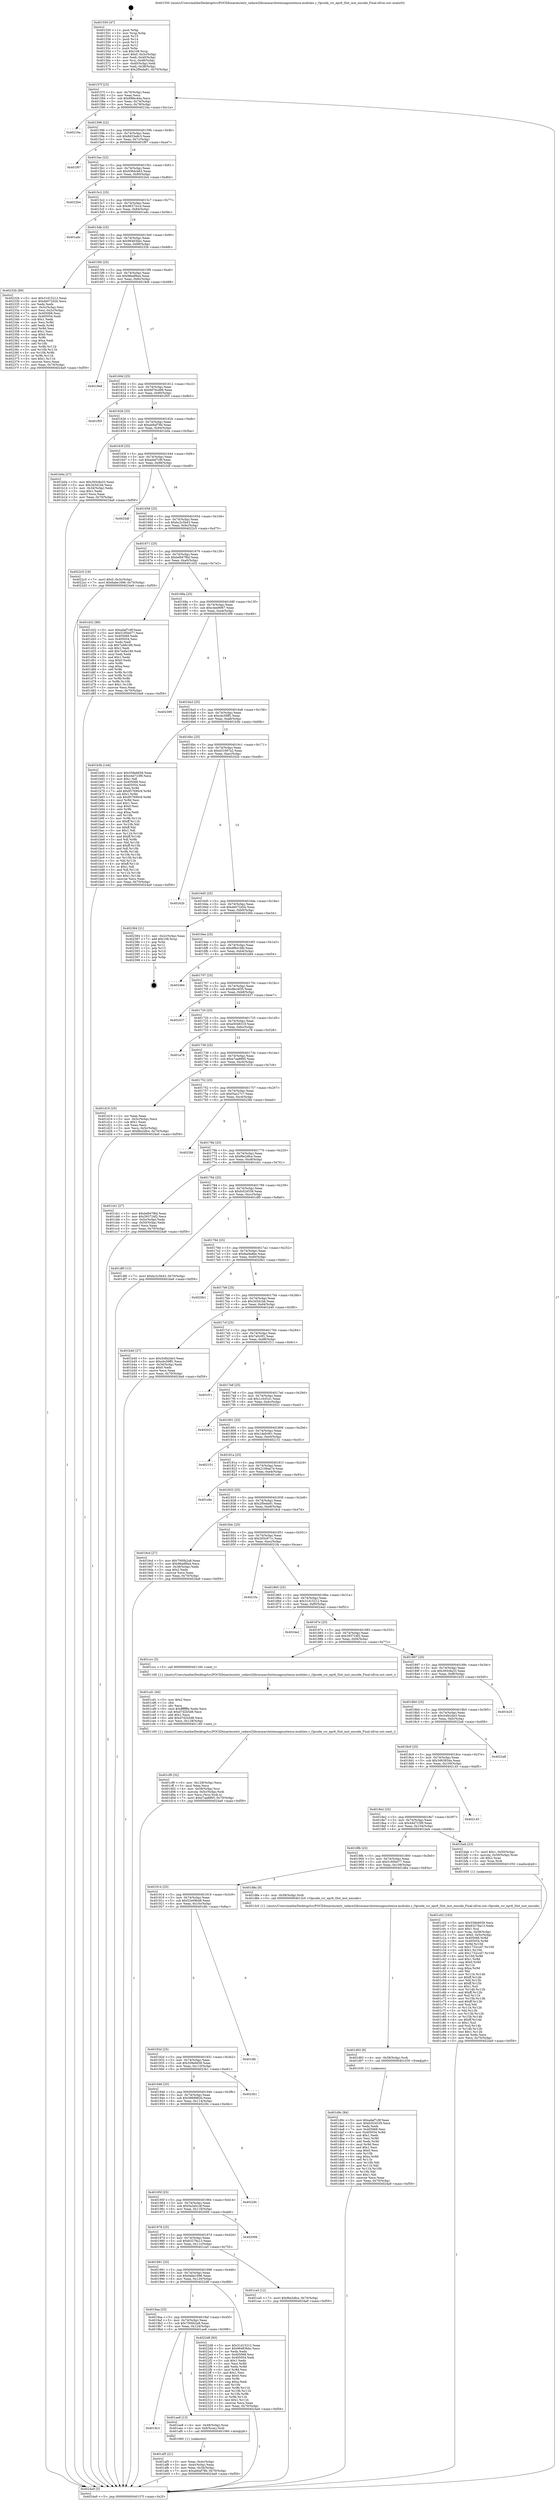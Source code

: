 digraph "0x401550" {
  label = "0x401550 (/mnt/c/Users/mathe/Desktop/tcc/POCII/binaries/extr_radare2librasmarchxtensagnuxtensa-modules.c_Opcode_rsr_epc6_Slot_inst_encode_Final-ollvm.out::main(0))"
  labelloc = "t"
  node[shape=record]

  Entry [label="",width=0.3,height=0.3,shape=circle,fillcolor=black,style=filled]
  "0x40157f" [label="{
     0x40157f [23]\l
     | [instrs]\l
     &nbsp;&nbsp;0x40157f \<+3\>: mov -0x70(%rbp),%eax\l
     &nbsp;&nbsp;0x401582 \<+2\>: mov %eax,%ecx\l
     &nbsp;&nbsp;0x401584 \<+6\>: sub $0x89fecd4a,%ecx\l
     &nbsp;&nbsp;0x40158a \<+3\>: mov %eax,-0x74(%rbp)\l
     &nbsp;&nbsp;0x40158d \<+3\>: mov %ecx,-0x78(%rbp)\l
     &nbsp;&nbsp;0x401590 \<+6\>: je 000000000040216a \<main+0xc1a\>\l
  }"]
  "0x40216a" [label="{
     0x40216a\l
  }", style=dashed]
  "0x401596" [label="{
     0x401596 [22]\l
     | [instrs]\l
     &nbsp;&nbsp;0x401596 \<+5\>: jmp 000000000040159b \<main+0x4b\>\l
     &nbsp;&nbsp;0x40159b \<+3\>: mov -0x74(%rbp),%eax\l
     &nbsp;&nbsp;0x40159e \<+5\>: sub $0x8d33a8c3,%eax\l
     &nbsp;&nbsp;0x4015a3 \<+3\>: mov %eax,-0x7c(%rbp)\l
     &nbsp;&nbsp;0x4015a6 \<+6\>: je 0000000000401f97 \<main+0xa47\>\l
  }"]
  Exit [label="",width=0.3,height=0.3,shape=circle,fillcolor=black,style=filled,peripheries=2]
  "0x401f97" [label="{
     0x401f97\l
  }", style=dashed]
  "0x4015ac" [label="{
     0x4015ac [22]\l
     | [instrs]\l
     &nbsp;&nbsp;0x4015ac \<+5\>: jmp 00000000004015b1 \<main+0x61\>\l
     &nbsp;&nbsp;0x4015b1 \<+3\>: mov -0x74(%rbp),%eax\l
     &nbsp;&nbsp;0x4015b4 \<+5\>: sub $0x936dcb63,%eax\l
     &nbsp;&nbsp;0x4015b9 \<+3\>: mov %eax,-0x80(%rbp)\l
     &nbsp;&nbsp;0x4015bc \<+6\>: je 00000000004022b4 \<main+0xd64\>\l
  }"]
  "0x401d9c" [label="{
     0x401d9c [84]\l
     | [instrs]\l
     &nbsp;&nbsp;0x401d9c \<+5\>: mov $0xadaf7c9f,%eax\l
     &nbsp;&nbsp;0x401da1 \<+5\>: mov $0xfc024539,%ecx\l
     &nbsp;&nbsp;0x401da6 \<+2\>: xor %edx,%edx\l
     &nbsp;&nbsp;0x401da8 \<+7\>: mov 0x405068,%esi\l
     &nbsp;&nbsp;0x401daf \<+8\>: mov 0x405054,%r8d\l
     &nbsp;&nbsp;0x401db7 \<+3\>: sub $0x1,%edx\l
     &nbsp;&nbsp;0x401dba \<+3\>: mov %esi,%r9d\l
     &nbsp;&nbsp;0x401dbd \<+3\>: add %edx,%r9d\l
     &nbsp;&nbsp;0x401dc0 \<+4\>: imul %r9d,%esi\l
     &nbsp;&nbsp;0x401dc4 \<+3\>: and $0x1,%esi\l
     &nbsp;&nbsp;0x401dc7 \<+3\>: cmp $0x0,%esi\l
     &nbsp;&nbsp;0x401dca \<+4\>: sete %r10b\l
     &nbsp;&nbsp;0x401dce \<+4\>: cmp $0xa,%r8d\l
     &nbsp;&nbsp;0x401dd2 \<+4\>: setl %r11b\l
     &nbsp;&nbsp;0x401dd6 \<+3\>: mov %r10b,%bl\l
     &nbsp;&nbsp;0x401dd9 \<+3\>: and %r11b,%bl\l
     &nbsp;&nbsp;0x401ddc \<+3\>: xor %r11b,%r10b\l
     &nbsp;&nbsp;0x401ddf \<+3\>: or %r10b,%bl\l
     &nbsp;&nbsp;0x401de2 \<+3\>: test $0x1,%bl\l
     &nbsp;&nbsp;0x401de5 \<+3\>: cmovne %ecx,%eax\l
     &nbsp;&nbsp;0x401de8 \<+3\>: mov %eax,-0x70(%rbp)\l
     &nbsp;&nbsp;0x401deb \<+5\>: jmp 00000000004024a9 \<main+0xf59\>\l
  }"]
  "0x4022b4" [label="{
     0x4022b4\l
  }", style=dashed]
  "0x4015c2" [label="{
     0x4015c2 [25]\l
     | [instrs]\l
     &nbsp;&nbsp;0x4015c2 \<+5\>: jmp 00000000004015c7 \<main+0x77\>\l
     &nbsp;&nbsp;0x4015c7 \<+3\>: mov -0x74(%rbp),%eax\l
     &nbsp;&nbsp;0x4015ca \<+5\>: sub $0x96373cc4,%eax\l
     &nbsp;&nbsp;0x4015cf \<+6\>: mov %eax,-0x84(%rbp)\l
     &nbsp;&nbsp;0x4015d5 \<+6\>: je 0000000000401adc \<main+0x58c\>\l
  }"]
  "0x401d93" [label="{
     0x401d93 [9]\l
     | [instrs]\l
     &nbsp;&nbsp;0x401d93 \<+4\>: mov -0x58(%rbp),%rdi\l
     &nbsp;&nbsp;0x401d97 \<+5\>: call 0000000000401030 \<free@plt\>\l
     | [calls]\l
     &nbsp;&nbsp;0x401030 \{1\} (unknown)\l
  }"]
  "0x401adc" [label="{
     0x401adc\l
  }", style=dashed]
  "0x4015db" [label="{
     0x4015db [25]\l
     | [instrs]\l
     &nbsp;&nbsp;0x4015db \<+5\>: jmp 00000000004015e0 \<main+0x90\>\l
     &nbsp;&nbsp;0x4015e0 \<+3\>: mov -0x74(%rbp),%eax\l
     &nbsp;&nbsp;0x4015e3 \<+5\>: sub $0x96483bbc,%eax\l
     &nbsp;&nbsp;0x4015e8 \<+6\>: mov %eax,-0x88(%rbp)\l
     &nbsp;&nbsp;0x4015ee \<+6\>: je 000000000040232b \<main+0xddb\>\l
  }"]
  "0x401cf9" [label="{
     0x401cf9 [32]\l
     | [instrs]\l
     &nbsp;&nbsp;0x401cf9 \<+6\>: mov -0x128(%rbp),%ecx\l
     &nbsp;&nbsp;0x401cff \<+3\>: imul %eax,%ecx\l
     &nbsp;&nbsp;0x401d02 \<+4\>: mov -0x58(%rbp),%rsi\l
     &nbsp;&nbsp;0x401d06 \<+4\>: movslq -0x5c(%rbp),%rdi\l
     &nbsp;&nbsp;0x401d0a \<+3\>: mov %ecx,(%rsi,%rdi,4)\l
     &nbsp;&nbsp;0x401d0d \<+7\>: movl $0xe7aa8895,-0x70(%rbp)\l
     &nbsp;&nbsp;0x401d14 \<+5\>: jmp 00000000004024a9 \<main+0xf59\>\l
  }"]
  "0x40232b" [label="{
     0x40232b [89]\l
     | [instrs]\l
     &nbsp;&nbsp;0x40232b \<+5\>: mov $0x31d15212,%eax\l
     &nbsp;&nbsp;0x402330 \<+5\>: mov $0xde072d2b,%ecx\l
     &nbsp;&nbsp;0x402335 \<+2\>: xor %edx,%edx\l
     &nbsp;&nbsp;0x402337 \<+3\>: mov -0x3c(%rbp),%esi\l
     &nbsp;&nbsp;0x40233a \<+3\>: mov %esi,-0x2c(%rbp)\l
     &nbsp;&nbsp;0x40233d \<+7\>: mov 0x405068,%esi\l
     &nbsp;&nbsp;0x402344 \<+7\>: mov 0x405054,%edi\l
     &nbsp;&nbsp;0x40234b \<+3\>: sub $0x1,%edx\l
     &nbsp;&nbsp;0x40234e \<+3\>: mov %esi,%r8d\l
     &nbsp;&nbsp;0x402351 \<+3\>: add %edx,%r8d\l
     &nbsp;&nbsp;0x402354 \<+4\>: imul %r8d,%esi\l
     &nbsp;&nbsp;0x402358 \<+3\>: and $0x1,%esi\l
     &nbsp;&nbsp;0x40235b \<+3\>: cmp $0x0,%esi\l
     &nbsp;&nbsp;0x40235e \<+4\>: sete %r9b\l
     &nbsp;&nbsp;0x402362 \<+3\>: cmp $0xa,%edi\l
     &nbsp;&nbsp;0x402365 \<+4\>: setl %r10b\l
     &nbsp;&nbsp;0x402369 \<+3\>: mov %r9b,%r11b\l
     &nbsp;&nbsp;0x40236c \<+3\>: and %r10b,%r11b\l
     &nbsp;&nbsp;0x40236f \<+3\>: xor %r10b,%r9b\l
     &nbsp;&nbsp;0x402372 \<+3\>: or %r9b,%r11b\l
     &nbsp;&nbsp;0x402375 \<+4\>: test $0x1,%r11b\l
     &nbsp;&nbsp;0x402379 \<+3\>: cmovne %ecx,%eax\l
     &nbsp;&nbsp;0x40237c \<+3\>: mov %eax,-0x70(%rbp)\l
     &nbsp;&nbsp;0x40237f \<+5\>: jmp 00000000004024a9 \<main+0xf59\>\l
  }"]
  "0x4015f4" [label="{
     0x4015f4 [25]\l
     | [instrs]\l
     &nbsp;&nbsp;0x4015f4 \<+5\>: jmp 00000000004015f9 \<main+0xa9\>\l
     &nbsp;&nbsp;0x4015f9 \<+3\>: mov -0x74(%rbp),%eax\l
     &nbsp;&nbsp;0x4015fc \<+5\>: sub $0x98adf9a4,%eax\l
     &nbsp;&nbsp;0x401601 \<+6\>: mov %eax,-0x8c(%rbp)\l
     &nbsp;&nbsp;0x401607 \<+6\>: je 00000000004019e8 \<main+0x498\>\l
  }"]
  "0x401cd1" [label="{
     0x401cd1 [40]\l
     | [instrs]\l
     &nbsp;&nbsp;0x401cd1 \<+5\>: mov $0x2,%ecx\l
     &nbsp;&nbsp;0x401cd6 \<+1\>: cltd\l
     &nbsp;&nbsp;0x401cd7 \<+2\>: idiv %ecx\l
     &nbsp;&nbsp;0x401cd9 \<+6\>: imul $0xfffffffe,%edx,%ecx\l
     &nbsp;&nbsp;0x401cdf \<+6\>: sub $0xd7d2b5d8,%ecx\l
     &nbsp;&nbsp;0x401ce5 \<+3\>: add $0x1,%ecx\l
     &nbsp;&nbsp;0x401ce8 \<+6\>: add $0xd7d2b5d8,%ecx\l
     &nbsp;&nbsp;0x401cee \<+6\>: mov %ecx,-0x128(%rbp)\l
     &nbsp;&nbsp;0x401cf4 \<+5\>: call 0000000000401160 \<next_i\>\l
     | [calls]\l
     &nbsp;&nbsp;0x401160 \{1\} (/mnt/c/Users/mathe/Desktop/tcc/POCII/binaries/extr_radare2librasmarchxtensagnuxtensa-modules.c_Opcode_rsr_epc6_Slot_inst_encode_Final-ollvm.out::next_i)\l
  }"]
  "0x4019e8" [label="{
     0x4019e8\l
  }", style=dashed]
  "0x40160d" [label="{
     0x40160d [25]\l
     | [instrs]\l
     &nbsp;&nbsp;0x40160d \<+5\>: jmp 0000000000401612 \<main+0xc2\>\l
     &nbsp;&nbsp;0x401612 \<+3\>: mov -0x74(%rbp),%eax\l
     &nbsp;&nbsp;0x401615 \<+5\>: sub $0x9d76cd98,%eax\l
     &nbsp;&nbsp;0x40161a \<+6\>: mov %eax,-0x90(%rbp)\l
     &nbsp;&nbsp;0x401620 \<+6\>: je 0000000000401f05 \<main+0x9b5\>\l
  }"]
  "0x401c02" [label="{
     0x401c02 [163]\l
     | [instrs]\l
     &nbsp;&nbsp;0x401c02 \<+5\>: mov $0x558e6658,%ecx\l
     &nbsp;&nbsp;0x401c07 \<+5\>: mov $0x63278a13,%edx\l
     &nbsp;&nbsp;0x401c0c \<+3\>: mov $0x1,%sil\l
     &nbsp;&nbsp;0x401c0f \<+4\>: mov %rax,-0x58(%rbp)\l
     &nbsp;&nbsp;0x401c13 \<+7\>: movl $0x0,-0x5c(%rbp)\l
     &nbsp;&nbsp;0x401c1a \<+8\>: mov 0x405068,%r8d\l
     &nbsp;&nbsp;0x401c22 \<+8\>: mov 0x405054,%r9d\l
     &nbsp;&nbsp;0x401c2a \<+3\>: mov %r8d,%r10d\l
     &nbsp;&nbsp;0x401c2d \<+7\>: sub $0x1732ccd7,%r10d\l
     &nbsp;&nbsp;0x401c34 \<+4\>: sub $0x1,%r10d\l
     &nbsp;&nbsp;0x401c38 \<+7\>: add $0x1732ccd7,%r10d\l
     &nbsp;&nbsp;0x401c3f \<+4\>: imul %r10d,%r8d\l
     &nbsp;&nbsp;0x401c43 \<+4\>: and $0x1,%r8d\l
     &nbsp;&nbsp;0x401c47 \<+4\>: cmp $0x0,%r8d\l
     &nbsp;&nbsp;0x401c4b \<+4\>: sete %r11b\l
     &nbsp;&nbsp;0x401c4f \<+4\>: cmp $0xa,%r9d\l
     &nbsp;&nbsp;0x401c53 \<+3\>: setl %bl\l
     &nbsp;&nbsp;0x401c56 \<+3\>: mov %r11b,%r14b\l
     &nbsp;&nbsp;0x401c59 \<+4\>: xor $0xff,%r14b\l
     &nbsp;&nbsp;0x401c5d \<+3\>: mov %bl,%r15b\l
     &nbsp;&nbsp;0x401c60 \<+4\>: xor $0xff,%r15b\l
     &nbsp;&nbsp;0x401c64 \<+4\>: xor $0x1,%sil\l
     &nbsp;&nbsp;0x401c68 \<+3\>: mov %r14b,%r12b\l
     &nbsp;&nbsp;0x401c6b \<+4\>: and $0xff,%r12b\l
     &nbsp;&nbsp;0x401c6f \<+3\>: and %sil,%r11b\l
     &nbsp;&nbsp;0x401c72 \<+3\>: mov %r15b,%r13b\l
     &nbsp;&nbsp;0x401c75 \<+4\>: and $0xff,%r13b\l
     &nbsp;&nbsp;0x401c79 \<+3\>: and %sil,%bl\l
     &nbsp;&nbsp;0x401c7c \<+3\>: or %r11b,%r12b\l
     &nbsp;&nbsp;0x401c7f \<+3\>: or %bl,%r13b\l
     &nbsp;&nbsp;0x401c82 \<+3\>: xor %r13b,%r12b\l
     &nbsp;&nbsp;0x401c85 \<+3\>: or %r15b,%r14b\l
     &nbsp;&nbsp;0x401c88 \<+4\>: xor $0xff,%r14b\l
     &nbsp;&nbsp;0x401c8c \<+4\>: or $0x1,%sil\l
     &nbsp;&nbsp;0x401c90 \<+3\>: and %sil,%r14b\l
     &nbsp;&nbsp;0x401c93 \<+3\>: or %r14b,%r12b\l
     &nbsp;&nbsp;0x401c96 \<+4\>: test $0x1,%r12b\l
     &nbsp;&nbsp;0x401c9a \<+3\>: cmovne %edx,%ecx\l
     &nbsp;&nbsp;0x401c9d \<+3\>: mov %ecx,-0x70(%rbp)\l
     &nbsp;&nbsp;0x401ca0 \<+5\>: jmp 00000000004024a9 \<main+0xf59\>\l
  }"]
  "0x401f05" [label="{
     0x401f05\l
  }", style=dashed]
  "0x401626" [label="{
     0x401626 [25]\l
     | [instrs]\l
     &nbsp;&nbsp;0x401626 \<+5\>: jmp 000000000040162b \<main+0xdb\>\l
     &nbsp;&nbsp;0x40162b \<+3\>: mov -0x74(%rbp),%eax\l
     &nbsp;&nbsp;0x40162e \<+5\>: sub $0xab6af78b,%eax\l
     &nbsp;&nbsp;0x401633 \<+6\>: mov %eax,-0x94(%rbp)\l
     &nbsp;&nbsp;0x401639 \<+6\>: je 0000000000401b0a \<main+0x5ba\>\l
  }"]
  "0x401af5" [label="{
     0x401af5 [21]\l
     | [instrs]\l
     &nbsp;&nbsp;0x401af5 \<+3\>: mov %eax,-0x4c(%rbp)\l
     &nbsp;&nbsp;0x401af8 \<+3\>: mov -0x4c(%rbp),%eax\l
     &nbsp;&nbsp;0x401afb \<+3\>: mov %eax,-0x34(%rbp)\l
     &nbsp;&nbsp;0x401afe \<+7\>: movl $0xab6af78b,-0x70(%rbp)\l
     &nbsp;&nbsp;0x401b05 \<+5\>: jmp 00000000004024a9 \<main+0xf59\>\l
  }"]
  "0x401b0a" [label="{
     0x401b0a [27]\l
     | [instrs]\l
     &nbsp;&nbsp;0x401b0a \<+5\>: mov $0x393c8a33,%eax\l
     &nbsp;&nbsp;0x401b0f \<+5\>: mov $0x3d3d1bb,%ecx\l
     &nbsp;&nbsp;0x401b14 \<+3\>: mov -0x34(%rbp),%edx\l
     &nbsp;&nbsp;0x401b17 \<+3\>: cmp $0x1,%edx\l
     &nbsp;&nbsp;0x401b1a \<+3\>: cmovl %ecx,%eax\l
     &nbsp;&nbsp;0x401b1d \<+3\>: mov %eax,-0x70(%rbp)\l
     &nbsp;&nbsp;0x401b20 \<+5\>: jmp 00000000004024a9 \<main+0xf59\>\l
  }"]
  "0x40163f" [label="{
     0x40163f [25]\l
     | [instrs]\l
     &nbsp;&nbsp;0x40163f \<+5\>: jmp 0000000000401644 \<main+0xf4\>\l
     &nbsp;&nbsp;0x401644 \<+3\>: mov -0x74(%rbp),%eax\l
     &nbsp;&nbsp;0x401647 \<+5\>: sub $0xadaf7c9f,%eax\l
     &nbsp;&nbsp;0x40164c \<+6\>: mov %eax,-0x98(%rbp)\l
     &nbsp;&nbsp;0x401652 \<+6\>: je 00000000004023df \<main+0xe8f\>\l
  }"]
  "0x4019c3" [label="{
     0x4019c3\l
  }", style=dashed]
  "0x4023df" [label="{
     0x4023df\l
  }", style=dashed]
  "0x401658" [label="{
     0x401658 [25]\l
     | [instrs]\l
     &nbsp;&nbsp;0x401658 \<+5\>: jmp 000000000040165d \<main+0x10d\>\l
     &nbsp;&nbsp;0x40165d \<+3\>: mov -0x74(%rbp),%eax\l
     &nbsp;&nbsp;0x401660 \<+5\>: sub $0xbc2c5b43,%eax\l
     &nbsp;&nbsp;0x401665 \<+6\>: mov %eax,-0x9c(%rbp)\l
     &nbsp;&nbsp;0x40166b \<+6\>: je 00000000004022c5 \<main+0xd75\>\l
  }"]
  "0x401ae8" [label="{
     0x401ae8 [13]\l
     | [instrs]\l
     &nbsp;&nbsp;0x401ae8 \<+4\>: mov -0x48(%rbp),%rax\l
     &nbsp;&nbsp;0x401aec \<+4\>: mov 0x8(%rax),%rdi\l
     &nbsp;&nbsp;0x401af0 \<+5\>: call 0000000000401060 \<atoi@plt\>\l
     | [calls]\l
     &nbsp;&nbsp;0x401060 \{1\} (unknown)\l
  }"]
  "0x4022c5" [label="{
     0x4022c5 [19]\l
     | [instrs]\l
     &nbsp;&nbsp;0x4022c5 \<+7\>: movl $0x0,-0x3c(%rbp)\l
     &nbsp;&nbsp;0x4022cc \<+7\>: movl $0x6abe1696,-0x70(%rbp)\l
     &nbsp;&nbsp;0x4022d3 \<+5\>: jmp 00000000004024a9 \<main+0xf59\>\l
  }"]
  "0x401671" [label="{
     0x401671 [25]\l
     | [instrs]\l
     &nbsp;&nbsp;0x401671 \<+5\>: jmp 0000000000401676 \<main+0x126\>\l
     &nbsp;&nbsp;0x401676 \<+3\>: mov -0x74(%rbp),%eax\l
     &nbsp;&nbsp;0x401679 \<+5\>: sub $0xbd947f6d,%eax\l
     &nbsp;&nbsp;0x40167e \<+6\>: mov %eax,-0xa0(%rbp)\l
     &nbsp;&nbsp;0x401684 \<+6\>: je 0000000000401d32 \<main+0x7e2\>\l
  }"]
  "0x4019aa" [label="{
     0x4019aa [25]\l
     | [instrs]\l
     &nbsp;&nbsp;0x4019aa \<+5\>: jmp 00000000004019af \<main+0x45f\>\l
     &nbsp;&nbsp;0x4019af \<+3\>: mov -0x74(%rbp),%eax\l
     &nbsp;&nbsp;0x4019b2 \<+5\>: sub $0x7000b2a8,%eax\l
     &nbsp;&nbsp;0x4019b7 \<+6\>: mov %eax,-0x124(%rbp)\l
     &nbsp;&nbsp;0x4019bd \<+6\>: je 0000000000401ae8 \<main+0x598\>\l
  }"]
  "0x401d32" [label="{
     0x401d32 [88]\l
     | [instrs]\l
     &nbsp;&nbsp;0x401d32 \<+5\>: mov $0xadaf7c9f,%eax\l
     &nbsp;&nbsp;0x401d37 \<+5\>: mov $0x5185b077,%ecx\l
     &nbsp;&nbsp;0x401d3c \<+7\>: mov 0x405068,%edx\l
     &nbsp;&nbsp;0x401d43 \<+7\>: mov 0x405054,%esi\l
     &nbsp;&nbsp;0x401d4a \<+2\>: mov %edx,%edi\l
     &nbsp;&nbsp;0x401d4c \<+6\>: sub $0x7a4fe186,%edi\l
     &nbsp;&nbsp;0x401d52 \<+3\>: sub $0x1,%edi\l
     &nbsp;&nbsp;0x401d55 \<+6\>: add $0x7a4fe186,%edi\l
     &nbsp;&nbsp;0x401d5b \<+3\>: imul %edi,%edx\l
     &nbsp;&nbsp;0x401d5e \<+3\>: and $0x1,%edx\l
     &nbsp;&nbsp;0x401d61 \<+3\>: cmp $0x0,%edx\l
     &nbsp;&nbsp;0x401d64 \<+4\>: sete %r8b\l
     &nbsp;&nbsp;0x401d68 \<+3\>: cmp $0xa,%esi\l
     &nbsp;&nbsp;0x401d6b \<+4\>: setl %r9b\l
     &nbsp;&nbsp;0x401d6f \<+3\>: mov %r8b,%r10b\l
     &nbsp;&nbsp;0x401d72 \<+3\>: and %r9b,%r10b\l
     &nbsp;&nbsp;0x401d75 \<+3\>: xor %r9b,%r8b\l
     &nbsp;&nbsp;0x401d78 \<+3\>: or %r8b,%r10b\l
     &nbsp;&nbsp;0x401d7b \<+4\>: test $0x1,%r10b\l
     &nbsp;&nbsp;0x401d7f \<+3\>: cmovne %ecx,%eax\l
     &nbsp;&nbsp;0x401d82 \<+3\>: mov %eax,-0x70(%rbp)\l
     &nbsp;&nbsp;0x401d85 \<+5\>: jmp 00000000004024a9 \<main+0xf59\>\l
  }"]
  "0x40168a" [label="{
     0x40168a [25]\l
     | [instrs]\l
     &nbsp;&nbsp;0x40168a \<+5\>: jmp 000000000040168f \<main+0x13f\>\l
     &nbsp;&nbsp;0x40168f \<+3\>: mov -0x74(%rbp),%eax\l
     &nbsp;&nbsp;0x401692 \<+5\>: sub $0xc4ee9067,%eax\l
     &nbsp;&nbsp;0x401697 \<+6\>: mov %eax,-0xa4(%rbp)\l
     &nbsp;&nbsp;0x40169d \<+6\>: je 0000000000402399 \<main+0xe49\>\l
  }"]
  "0x4022d8" [label="{
     0x4022d8 [83]\l
     | [instrs]\l
     &nbsp;&nbsp;0x4022d8 \<+5\>: mov $0x31d15212,%eax\l
     &nbsp;&nbsp;0x4022dd \<+5\>: mov $0x96483bbc,%ecx\l
     &nbsp;&nbsp;0x4022e2 \<+2\>: xor %edx,%edx\l
     &nbsp;&nbsp;0x4022e4 \<+7\>: mov 0x405068,%esi\l
     &nbsp;&nbsp;0x4022eb \<+7\>: mov 0x405054,%edi\l
     &nbsp;&nbsp;0x4022f2 \<+3\>: sub $0x1,%edx\l
     &nbsp;&nbsp;0x4022f5 \<+3\>: mov %esi,%r8d\l
     &nbsp;&nbsp;0x4022f8 \<+3\>: add %edx,%r8d\l
     &nbsp;&nbsp;0x4022fb \<+4\>: imul %r8d,%esi\l
     &nbsp;&nbsp;0x4022ff \<+3\>: and $0x1,%esi\l
     &nbsp;&nbsp;0x402302 \<+3\>: cmp $0x0,%esi\l
     &nbsp;&nbsp;0x402305 \<+4\>: sete %r9b\l
     &nbsp;&nbsp;0x402309 \<+3\>: cmp $0xa,%edi\l
     &nbsp;&nbsp;0x40230c \<+4\>: setl %r10b\l
     &nbsp;&nbsp;0x402310 \<+3\>: mov %r9b,%r11b\l
     &nbsp;&nbsp;0x402313 \<+3\>: and %r10b,%r11b\l
     &nbsp;&nbsp;0x402316 \<+3\>: xor %r10b,%r9b\l
     &nbsp;&nbsp;0x402319 \<+3\>: or %r9b,%r11b\l
     &nbsp;&nbsp;0x40231c \<+4\>: test $0x1,%r11b\l
     &nbsp;&nbsp;0x402320 \<+3\>: cmovne %ecx,%eax\l
     &nbsp;&nbsp;0x402323 \<+3\>: mov %eax,-0x70(%rbp)\l
     &nbsp;&nbsp;0x402326 \<+5\>: jmp 00000000004024a9 \<main+0xf59\>\l
  }"]
  "0x402399" [label="{
     0x402399\l
  }", style=dashed]
  "0x4016a3" [label="{
     0x4016a3 [25]\l
     | [instrs]\l
     &nbsp;&nbsp;0x4016a3 \<+5\>: jmp 00000000004016a8 \<main+0x158\>\l
     &nbsp;&nbsp;0x4016a8 \<+3\>: mov -0x74(%rbp),%eax\l
     &nbsp;&nbsp;0x4016ab \<+5\>: sub $0xcbc59ff1,%eax\l
     &nbsp;&nbsp;0x4016b0 \<+6\>: mov %eax,-0xa8(%rbp)\l
     &nbsp;&nbsp;0x4016b6 \<+6\>: je 0000000000401b5b \<main+0x60b\>\l
  }"]
  "0x401991" [label="{
     0x401991 [25]\l
     | [instrs]\l
     &nbsp;&nbsp;0x401991 \<+5\>: jmp 0000000000401996 \<main+0x446\>\l
     &nbsp;&nbsp;0x401996 \<+3\>: mov -0x74(%rbp),%eax\l
     &nbsp;&nbsp;0x401999 \<+5\>: sub $0x6abe1696,%eax\l
     &nbsp;&nbsp;0x40199e \<+6\>: mov %eax,-0x120(%rbp)\l
     &nbsp;&nbsp;0x4019a4 \<+6\>: je 00000000004022d8 \<main+0xd88\>\l
  }"]
  "0x401b5b" [label="{
     0x401b5b [144]\l
     | [instrs]\l
     &nbsp;&nbsp;0x401b5b \<+5\>: mov $0x558e6658,%eax\l
     &nbsp;&nbsp;0x401b60 \<+5\>: mov $0x44d723f9,%ecx\l
     &nbsp;&nbsp;0x401b65 \<+2\>: mov $0x1,%dl\l
     &nbsp;&nbsp;0x401b67 \<+7\>: mov 0x405068,%esi\l
     &nbsp;&nbsp;0x401b6e \<+7\>: mov 0x405054,%edi\l
     &nbsp;&nbsp;0x401b75 \<+3\>: mov %esi,%r8d\l
     &nbsp;&nbsp;0x401b78 \<+7\>: add $0x857690c9,%r8d\l
     &nbsp;&nbsp;0x401b7f \<+4\>: sub $0x1,%r8d\l
     &nbsp;&nbsp;0x401b83 \<+7\>: sub $0x857690c9,%r8d\l
     &nbsp;&nbsp;0x401b8a \<+4\>: imul %r8d,%esi\l
     &nbsp;&nbsp;0x401b8e \<+3\>: and $0x1,%esi\l
     &nbsp;&nbsp;0x401b91 \<+3\>: cmp $0x0,%esi\l
     &nbsp;&nbsp;0x401b94 \<+4\>: sete %r9b\l
     &nbsp;&nbsp;0x401b98 \<+3\>: cmp $0xa,%edi\l
     &nbsp;&nbsp;0x401b9b \<+4\>: setl %r10b\l
     &nbsp;&nbsp;0x401b9f \<+3\>: mov %r9b,%r11b\l
     &nbsp;&nbsp;0x401ba2 \<+4\>: xor $0xff,%r11b\l
     &nbsp;&nbsp;0x401ba6 \<+3\>: mov %r10b,%bl\l
     &nbsp;&nbsp;0x401ba9 \<+3\>: xor $0xff,%bl\l
     &nbsp;&nbsp;0x401bac \<+3\>: xor $0x1,%dl\l
     &nbsp;&nbsp;0x401baf \<+3\>: mov %r11b,%r14b\l
     &nbsp;&nbsp;0x401bb2 \<+4\>: and $0xff,%r14b\l
     &nbsp;&nbsp;0x401bb6 \<+3\>: and %dl,%r9b\l
     &nbsp;&nbsp;0x401bb9 \<+3\>: mov %bl,%r15b\l
     &nbsp;&nbsp;0x401bbc \<+4\>: and $0xff,%r15b\l
     &nbsp;&nbsp;0x401bc0 \<+3\>: and %dl,%r10b\l
     &nbsp;&nbsp;0x401bc3 \<+3\>: or %r9b,%r14b\l
     &nbsp;&nbsp;0x401bc6 \<+3\>: or %r10b,%r15b\l
     &nbsp;&nbsp;0x401bc9 \<+3\>: xor %r15b,%r14b\l
     &nbsp;&nbsp;0x401bcc \<+3\>: or %bl,%r11b\l
     &nbsp;&nbsp;0x401bcf \<+4\>: xor $0xff,%r11b\l
     &nbsp;&nbsp;0x401bd3 \<+3\>: or $0x1,%dl\l
     &nbsp;&nbsp;0x401bd6 \<+3\>: and %dl,%r11b\l
     &nbsp;&nbsp;0x401bd9 \<+3\>: or %r11b,%r14b\l
     &nbsp;&nbsp;0x401bdc \<+4\>: test $0x1,%r14b\l
     &nbsp;&nbsp;0x401be0 \<+3\>: cmovne %ecx,%eax\l
     &nbsp;&nbsp;0x401be3 \<+3\>: mov %eax,-0x70(%rbp)\l
     &nbsp;&nbsp;0x401be6 \<+5\>: jmp 00000000004024a9 \<main+0xf59\>\l
  }"]
  "0x4016bc" [label="{
     0x4016bc [25]\l
     | [instrs]\l
     &nbsp;&nbsp;0x4016bc \<+5\>: jmp 00000000004016c1 \<main+0x171\>\l
     &nbsp;&nbsp;0x4016c1 \<+3\>: mov -0x74(%rbp),%eax\l
     &nbsp;&nbsp;0x4016c4 \<+5\>: sub $0xd31697a2,%eax\l
     &nbsp;&nbsp;0x4016c9 \<+6\>: mov %eax,-0xac(%rbp)\l
     &nbsp;&nbsp;0x4016cf \<+6\>: je 000000000040242b \<main+0xedb\>\l
  }"]
  "0x401ca5" [label="{
     0x401ca5 [12]\l
     | [instrs]\l
     &nbsp;&nbsp;0x401ca5 \<+7\>: movl $0xf6e2dfce,-0x70(%rbp)\l
     &nbsp;&nbsp;0x401cac \<+5\>: jmp 00000000004024a9 \<main+0xf59\>\l
  }"]
  "0x40242b" [label="{
     0x40242b\l
  }", style=dashed]
  "0x4016d5" [label="{
     0x4016d5 [25]\l
     | [instrs]\l
     &nbsp;&nbsp;0x4016d5 \<+5\>: jmp 00000000004016da \<main+0x18a\>\l
     &nbsp;&nbsp;0x4016da \<+3\>: mov -0x74(%rbp),%eax\l
     &nbsp;&nbsp;0x4016dd \<+5\>: sub $0xde072d2b,%eax\l
     &nbsp;&nbsp;0x4016e2 \<+6\>: mov %eax,-0xb0(%rbp)\l
     &nbsp;&nbsp;0x4016e8 \<+6\>: je 0000000000402384 \<main+0xe34\>\l
  }"]
  "0x401978" [label="{
     0x401978 [25]\l
     | [instrs]\l
     &nbsp;&nbsp;0x401978 \<+5\>: jmp 000000000040197d \<main+0x42d\>\l
     &nbsp;&nbsp;0x40197d \<+3\>: mov -0x74(%rbp),%eax\l
     &nbsp;&nbsp;0x401980 \<+5\>: sub $0x63278a13,%eax\l
     &nbsp;&nbsp;0x401985 \<+6\>: mov %eax,-0x11c(%rbp)\l
     &nbsp;&nbsp;0x40198b \<+6\>: je 0000000000401ca5 \<main+0x755\>\l
  }"]
  "0x402384" [label="{
     0x402384 [21]\l
     | [instrs]\l
     &nbsp;&nbsp;0x402384 \<+3\>: mov -0x2c(%rbp),%eax\l
     &nbsp;&nbsp;0x402387 \<+7\>: add $0x108,%rsp\l
     &nbsp;&nbsp;0x40238e \<+1\>: pop %rbx\l
     &nbsp;&nbsp;0x40238f \<+2\>: pop %r12\l
     &nbsp;&nbsp;0x402391 \<+2\>: pop %r13\l
     &nbsp;&nbsp;0x402393 \<+2\>: pop %r14\l
     &nbsp;&nbsp;0x402395 \<+2\>: pop %r15\l
     &nbsp;&nbsp;0x402397 \<+1\>: pop %rbp\l
     &nbsp;&nbsp;0x402398 \<+1\>: ret\l
  }"]
  "0x4016ee" [label="{
     0x4016ee [25]\l
     | [instrs]\l
     &nbsp;&nbsp;0x4016ee \<+5\>: jmp 00000000004016f3 \<main+0x1a3\>\l
     &nbsp;&nbsp;0x4016f3 \<+3\>: mov -0x74(%rbp),%eax\l
     &nbsp;&nbsp;0x4016f6 \<+5\>: sub $0xdf841fdb,%eax\l
     &nbsp;&nbsp;0x4016fb \<+6\>: mov %eax,-0xb4(%rbp)\l
     &nbsp;&nbsp;0x401701 \<+6\>: je 0000000000402484 \<main+0xf34\>\l
  }"]
  "0x402006" [label="{
     0x402006\l
  }", style=dashed]
  "0x402484" [label="{
     0x402484\l
  }", style=dashed]
  "0x401707" [label="{
     0x401707 [25]\l
     | [instrs]\l
     &nbsp;&nbsp;0x401707 \<+5\>: jmp 000000000040170c \<main+0x1bc\>\l
     &nbsp;&nbsp;0x40170c \<+3\>: mov -0x74(%rbp),%eax\l
     &nbsp;&nbsp;0x40170f \<+5\>: sub $0xdfec4f35,%eax\l
     &nbsp;&nbsp;0x401714 \<+6\>: mov %eax,-0xb8(%rbp)\l
     &nbsp;&nbsp;0x40171a \<+6\>: je 0000000000402437 \<main+0xee7\>\l
  }"]
  "0x40195f" [label="{
     0x40195f [25]\l
     | [instrs]\l
     &nbsp;&nbsp;0x40195f \<+5\>: jmp 0000000000401964 \<main+0x414\>\l
     &nbsp;&nbsp;0x401964 \<+3\>: mov -0x74(%rbp),%eax\l
     &nbsp;&nbsp;0x401967 \<+5\>: sub $0x5a2eb1df,%eax\l
     &nbsp;&nbsp;0x40196c \<+6\>: mov %eax,-0x118(%rbp)\l
     &nbsp;&nbsp;0x401972 \<+6\>: je 0000000000402006 \<main+0xab6\>\l
  }"]
  "0x402437" [label="{
     0x402437\l
  }", style=dashed]
  "0x401720" [label="{
     0x401720 [25]\l
     | [instrs]\l
     &nbsp;&nbsp;0x401720 \<+5\>: jmp 0000000000401725 \<main+0x1d5\>\l
     &nbsp;&nbsp;0x401725 \<+3\>: mov -0x74(%rbp),%eax\l
     &nbsp;&nbsp;0x401728 \<+5\>: sub $0xe5048319,%eax\l
     &nbsp;&nbsp;0x40172d \<+6\>: mov %eax,-0xbc(%rbp)\l
     &nbsp;&nbsp;0x401733 \<+6\>: je 0000000000401a78 \<main+0x528\>\l
  }"]
  "0x40229c" [label="{
     0x40229c\l
  }", style=dashed]
  "0x401a78" [label="{
     0x401a78\l
  }", style=dashed]
  "0x401739" [label="{
     0x401739 [25]\l
     | [instrs]\l
     &nbsp;&nbsp;0x401739 \<+5\>: jmp 000000000040173e \<main+0x1ee\>\l
     &nbsp;&nbsp;0x40173e \<+3\>: mov -0x74(%rbp),%eax\l
     &nbsp;&nbsp;0x401741 \<+5\>: sub $0xe7aa8895,%eax\l
     &nbsp;&nbsp;0x401746 \<+6\>: mov %eax,-0xc0(%rbp)\l
     &nbsp;&nbsp;0x40174c \<+6\>: je 0000000000401d19 \<main+0x7c9\>\l
  }"]
  "0x401946" [label="{
     0x401946 [25]\l
     | [instrs]\l
     &nbsp;&nbsp;0x401946 \<+5\>: jmp 000000000040194b \<main+0x3fb\>\l
     &nbsp;&nbsp;0x40194b \<+3\>: mov -0x74(%rbp),%eax\l
     &nbsp;&nbsp;0x40194e \<+5\>: sub $0x5869982b,%eax\l
     &nbsp;&nbsp;0x401953 \<+6\>: mov %eax,-0x114(%rbp)\l
     &nbsp;&nbsp;0x401959 \<+6\>: je 000000000040229c \<main+0xd4c\>\l
  }"]
  "0x401d19" [label="{
     0x401d19 [25]\l
     | [instrs]\l
     &nbsp;&nbsp;0x401d19 \<+2\>: xor %eax,%eax\l
     &nbsp;&nbsp;0x401d1b \<+3\>: mov -0x5c(%rbp),%ecx\l
     &nbsp;&nbsp;0x401d1e \<+3\>: sub $0x1,%eax\l
     &nbsp;&nbsp;0x401d21 \<+2\>: sub %eax,%ecx\l
     &nbsp;&nbsp;0x401d23 \<+3\>: mov %ecx,-0x5c(%rbp)\l
     &nbsp;&nbsp;0x401d26 \<+7\>: movl $0xf6e2dfce,-0x70(%rbp)\l
     &nbsp;&nbsp;0x401d2d \<+5\>: jmp 00000000004024a9 \<main+0xf59\>\l
  }"]
  "0x401752" [label="{
     0x401752 [25]\l
     | [instrs]\l
     &nbsp;&nbsp;0x401752 \<+5\>: jmp 0000000000401757 \<main+0x207\>\l
     &nbsp;&nbsp;0x401757 \<+3\>: mov -0x74(%rbp),%eax\l
     &nbsp;&nbsp;0x40175a \<+5\>: sub $0xf3ac27c7,%eax\l
     &nbsp;&nbsp;0x40175f \<+6\>: mov %eax,-0xc4(%rbp)\l
     &nbsp;&nbsp;0x401765 \<+6\>: je 00000000004023fd \<main+0xead\>\l
  }"]
  "0x4023b1" [label="{
     0x4023b1\l
  }", style=dashed]
  "0x4023fd" [label="{
     0x4023fd\l
  }", style=dashed]
  "0x40176b" [label="{
     0x40176b [25]\l
     | [instrs]\l
     &nbsp;&nbsp;0x40176b \<+5\>: jmp 0000000000401770 \<main+0x220\>\l
     &nbsp;&nbsp;0x401770 \<+3\>: mov -0x74(%rbp),%eax\l
     &nbsp;&nbsp;0x401773 \<+5\>: sub $0xf6e2dfce,%eax\l
     &nbsp;&nbsp;0x401778 \<+6\>: mov %eax,-0xc8(%rbp)\l
     &nbsp;&nbsp;0x40177e \<+6\>: je 0000000000401cb1 \<main+0x761\>\l
  }"]
  "0x40192d" [label="{
     0x40192d [25]\l
     | [instrs]\l
     &nbsp;&nbsp;0x40192d \<+5\>: jmp 0000000000401932 \<main+0x3e2\>\l
     &nbsp;&nbsp;0x401932 \<+3\>: mov -0x74(%rbp),%eax\l
     &nbsp;&nbsp;0x401935 \<+5\>: sub $0x558e6658,%eax\l
     &nbsp;&nbsp;0x40193a \<+6\>: mov %eax,-0x110(%rbp)\l
     &nbsp;&nbsp;0x401940 \<+6\>: je 00000000004023b1 \<main+0xe61\>\l
  }"]
  "0x401cb1" [label="{
     0x401cb1 [27]\l
     | [instrs]\l
     &nbsp;&nbsp;0x401cb1 \<+5\>: mov $0xbd947f6d,%eax\l
     &nbsp;&nbsp;0x401cb6 \<+5\>: mov $0x393724f2,%ecx\l
     &nbsp;&nbsp;0x401cbb \<+3\>: mov -0x5c(%rbp),%edx\l
     &nbsp;&nbsp;0x401cbe \<+3\>: cmp -0x50(%rbp),%edx\l
     &nbsp;&nbsp;0x401cc1 \<+3\>: cmovl %ecx,%eax\l
     &nbsp;&nbsp;0x401cc4 \<+3\>: mov %eax,-0x70(%rbp)\l
     &nbsp;&nbsp;0x401cc7 \<+5\>: jmp 00000000004024a9 \<main+0xf59\>\l
  }"]
  "0x401784" [label="{
     0x401784 [25]\l
     | [instrs]\l
     &nbsp;&nbsp;0x401784 \<+5\>: jmp 0000000000401789 \<main+0x239\>\l
     &nbsp;&nbsp;0x401789 \<+3\>: mov -0x74(%rbp),%eax\l
     &nbsp;&nbsp;0x40178c \<+5\>: sub $0xfc024539,%eax\l
     &nbsp;&nbsp;0x401791 \<+6\>: mov %eax,-0xcc(%rbp)\l
     &nbsp;&nbsp;0x401797 \<+6\>: je 0000000000401df0 \<main+0x8a0\>\l
  }"]
  "0x401dfc" [label="{
     0x401dfc\l
  }", style=dashed]
  "0x401df0" [label="{
     0x401df0 [12]\l
     | [instrs]\l
     &nbsp;&nbsp;0x401df0 \<+7\>: movl $0xbc2c5b43,-0x70(%rbp)\l
     &nbsp;&nbsp;0x401df7 \<+5\>: jmp 00000000004024a9 \<main+0xf59\>\l
  }"]
  "0x40179d" [label="{
     0x40179d [25]\l
     | [instrs]\l
     &nbsp;&nbsp;0x40179d \<+5\>: jmp 00000000004017a2 \<main+0x252\>\l
     &nbsp;&nbsp;0x4017a2 \<+3\>: mov -0x74(%rbp),%eax\l
     &nbsp;&nbsp;0x4017a5 \<+5\>: sub $0xfea9a8be,%eax\l
     &nbsp;&nbsp;0x4017aa \<+6\>: mov %eax,-0xd0(%rbp)\l
     &nbsp;&nbsp;0x4017b0 \<+6\>: je 00000000004020b1 \<main+0xb61\>\l
  }"]
  "0x401914" [label="{
     0x401914 [25]\l
     | [instrs]\l
     &nbsp;&nbsp;0x401914 \<+5\>: jmp 0000000000401919 \<main+0x3c9\>\l
     &nbsp;&nbsp;0x401919 \<+3\>: mov -0x74(%rbp),%eax\l
     &nbsp;&nbsp;0x40191c \<+5\>: sub $0x52e09b48,%eax\l
     &nbsp;&nbsp;0x401921 \<+6\>: mov %eax,-0x10c(%rbp)\l
     &nbsp;&nbsp;0x401927 \<+6\>: je 0000000000401dfc \<main+0x8ac\>\l
  }"]
  "0x4020b1" [label="{
     0x4020b1\l
  }", style=dashed]
  "0x4017b6" [label="{
     0x4017b6 [25]\l
     | [instrs]\l
     &nbsp;&nbsp;0x4017b6 \<+5\>: jmp 00000000004017bb \<main+0x26b\>\l
     &nbsp;&nbsp;0x4017bb \<+3\>: mov -0x74(%rbp),%eax\l
     &nbsp;&nbsp;0x4017be \<+5\>: sub $0x3d3d1bb,%eax\l
     &nbsp;&nbsp;0x4017c3 \<+6\>: mov %eax,-0xd4(%rbp)\l
     &nbsp;&nbsp;0x4017c9 \<+6\>: je 0000000000401b40 \<main+0x5f0\>\l
  }"]
  "0x401d8a" [label="{
     0x401d8a [9]\l
     | [instrs]\l
     &nbsp;&nbsp;0x401d8a \<+4\>: mov -0x58(%rbp),%rdi\l
     &nbsp;&nbsp;0x401d8e \<+5\>: call 00000000004013c0 \<Opcode_rsr_epc6_Slot_inst_encode\>\l
     | [calls]\l
     &nbsp;&nbsp;0x4013c0 \{1\} (/mnt/c/Users/mathe/Desktop/tcc/POCII/binaries/extr_radare2librasmarchxtensagnuxtensa-modules.c_Opcode_rsr_epc6_Slot_inst_encode_Final-ollvm.out::Opcode_rsr_epc6_Slot_inst_encode)\l
  }"]
  "0x401b40" [label="{
     0x401b40 [27]\l
     | [instrs]\l
     &nbsp;&nbsp;0x401b40 \<+5\>: mov $0x3c6b2de3,%eax\l
     &nbsp;&nbsp;0x401b45 \<+5\>: mov $0xcbc59ff1,%ecx\l
     &nbsp;&nbsp;0x401b4a \<+3\>: mov -0x34(%rbp),%edx\l
     &nbsp;&nbsp;0x401b4d \<+3\>: cmp $0x0,%edx\l
     &nbsp;&nbsp;0x401b50 \<+3\>: cmove %ecx,%eax\l
     &nbsp;&nbsp;0x401b53 \<+3\>: mov %eax,-0x70(%rbp)\l
     &nbsp;&nbsp;0x401b56 \<+5\>: jmp 00000000004024a9 \<main+0xf59\>\l
  }"]
  "0x4017cf" [label="{
     0x4017cf [25]\l
     | [instrs]\l
     &nbsp;&nbsp;0x4017cf \<+5\>: jmp 00000000004017d4 \<main+0x284\>\l
     &nbsp;&nbsp;0x4017d4 \<+3\>: mov -0x74(%rbp),%eax\l
     &nbsp;&nbsp;0x4017d7 \<+5\>: sub $0x7a0c0f1,%eax\l
     &nbsp;&nbsp;0x4017dc \<+6\>: mov %eax,-0xd8(%rbp)\l
     &nbsp;&nbsp;0x4017e2 \<+6\>: je 0000000000401f11 \<main+0x9c1\>\l
  }"]
  "0x4018fb" [label="{
     0x4018fb [25]\l
     | [instrs]\l
     &nbsp;&nbsp;0x4018fb \<+5\>: jmp 0000000000401900 \<main+0x3b0\>\l
     &nbsp;&nbsp;0x401900 \<+3\>: mov -0x74(%rbp),%eax\l
     &nbsp;&nbsp;0x401903 \<+5\>: sub $0x5185b077,%eax\l
     &nbsp;&nbsp;0x401908 \<+6\>: mov %eax,-0x108(%rbp)\l
     &nbsp;&nbsp;0x40190e \<+6\>: je 0000000000401d8a \<main+0x83a\>\l
  }"]
  "0x401f11" [label="{
     0x401f11\l
  }", style=dashed]
  "0x4017e8" [label="{
     0x4017e8 [25]\l
     | [instrs]\l
     &nbsp;&nbsp;0x4017e8 \<+5\>: jmp 00000000004017ed \<main+0x29d\>\l
     &nbsp;&nbsp;0x4017ed \<+3\>: mov -0x74(%rbp),%eax\l
     &nbsp;&nbsp;0x4017f0 \<+5\>: sub $0x1c3cf1e1,%eax\l
     &nbsp;&nbsp;0x4017f5 \<+6\>: mov %eax,-0xdc(%rbp)\l
     &nbsp;&nbsp;0x4017fb \<+6\>: je 0000000000402021 \<main+0xad1\>\l
  }"]
  "0x401beb" [label="{
     0x401beb [23]\l
     | [instrs]\l
     &nbsp;&nbsp;0x401beb \<+7\>: movl $0x1,-0x50(%rbp)\l
     &nbsp;&nbsp;0x401bf2 \<+4\>: movslq -0x50(%rbp),%rax\l
     &nbsp;&nbsp;0x401bf6 \<+4\>: shl $0x2,%rax\l
     &nbsp;&nbsp;0x401bfa \<+3\>: mov %rax,%rdi\l
     &nbsp;&nbsp;0x401bfd \<+5\>: call 0000000000401050 \<malloc@plt\>\l
     | [calls]\l
     &nbsp;&nbsp;0x401050 \{1\} (unknown)\l
  }"]
  "0x402021" [label="{
     0x402021\l
  }", style=dashed]
  "0x401801" [label="{
     0x401801 [25]\l
     | [instrs]\l
     &nbsp;&nbsp;0x401801 \<+5\>: jmp 0000000000401806 \<main+0x2b6\>\l
     &nbsp;&nbsp;0x401806 \<+3\>: mov -0x74(%rbp),%eax\l
     &nbsp;&nbsp;0x401809 \<+5\>: sub $0x1defc061,%eax\l
     &nbsp;&nbsp;0x40180e \<+6\>: mov %eax,-0xe0(%rbp)\l
     &nbsp;&nbsp;0x401814 \<+6\>: je 0000000000402151 \<main+0xc01\>\l
  }"]
  "0x4018e2" [label="{
     0x4018e2 [25]\l
     | [instrs]\l
     &nbsp;&nbsp;0x4018e2 \<+5\>: jmp 00000000004018e7 \<main+0x397\>\l
     &nbsp;&nbsp;0x4018e7 \<+3\>: mov -0x74(%rbp),%eax\l
     &nbsp;&nbsp;0x4018ea \<+5\>: sub $0x44d723f9,%eax\l
     &nbsp;&nbsp;0x4018ef \<+6\>: mov %eax,-0x104(%rbp)\l
     &nbsp;&nbsp;0x4018f5 \<+6\>: je 0000000000401beb \<main+0x69b\>\l
  }"]
  "0x402151" [label="{
     0x402151\l
  }", style=dashed]
  "0x40181a" [label="{
     0x40181a [25]\l
     | [instrs]\l
     &nbsp;&nbsp;0x40181a \<+5\>: jmp 000000000040181f \<main+0x2cf\>\l
     &nbsp;&nbsp;0x40181f \<+3\>: mov -0x74(%rbp),%eax\l
     &nbsp;&nbsp;0x401822 \<+5\>: sub $0x2109aa7d,%eax\l
     &nbsp;&nbsp;0x401827 \<+6\>: mov %eax,-0xe4(%rbp)\l
     &nbsp;&nbsp;0x40182d \<+6\>: je 0000000000401e8c \<main+0x93c\>\l
  }"]
  "0x402145" [label="{
     0x402145\l
  }", style=dashed]
  "0x401e8c" [label="{
     0x401e8c\l
  }", style=dashed]
  "0x401833" [label="{
     0x401833 [25]\l
     | [instrs]\l
     &nbsp;&nbsp;0x401833 \<+5\>: jmp 0000000000401838 \<main+0x2e8\>\l
     &nbsp;&nbsp;0x401838 \<+3\>: mov -0x74(%rbp),%eax\l
     &nbsp;&nbsp;0x40183b \<+5\>: sub $0x2f0eda91,%eax\l
     &nbsp;&nbsp;0x401840 \<+6\>: mov %eax,-0xe8(%rbp)\l
     &nbsp;&nbsp;0x401846 \<+6\>: je 00000000004019cd \<main+0x47d\>\l
  }"]
  "0x4018c9" [label="{
     0x4018c9 [25]\l
     | [instrs]\l
     &nbsp;&nbsp;0x4018c9 \<+5\>: jmp 00000000004018ce \<main+0x37e\>\l
     &nbsp;&nbsp;0x4018ce \<+3\>: mov -0x74(%rbp),%eax\l
     &nbsp;&nbsp;0x4018d1 \<+5\>: sub $0x3d63834a,%eax\l
     &nbsp;&nbsp;0x4018d6 \<+6\>: mov %eax,-0x100(%rbp)\l
     &nbsp;&nbsp;0x4018dc \<+6\>: je 0000000000402145 \<main+0xbf5\>\l
  }"]
  "0x4019cd" [label="{
     0x4019cd [27]\l
     | [instrs]\l
     &nbsp;&nbsp;0x4019cd \<+5\>: mov $0x7000b2a8,%eax\l
     &nbsp;&nbsp;0x4019d2 \<+5\>: mov $0x98adf9a4,%ecx\l
     &nbsp;&nbsp;0x4019d7 \<+3\>: mov -0x38(%rbp),%edx\l
     &nbsp;&nbsp;0x4019da \<+3\>: cmp $0x2,%edx\l
     &nbsp;&nbsp;0x4019dd \<+3\>: cmovne %ecx,%eax\l
     &nbsp;&nbsp;0x4019e0 \<+3\>: mov %eax,-0x70(%rbp)\l
     &nbsp;&nbsp;0x4019e3 \<+5\>: jmp 00000000004024a9 \<main+0xf59\>\l
  }"]
  "0x40184c" [label="{
     0x40184c [25]\l
     | [instrs]\l
     &nbsp;&nbsp;0x40184c \<+5\>: jmp 0000000000401851 \<main+0x301\>\l
     &nbsp;&nbsp;0x401851 \<+3\>: mov -0x74(%rbp),%eax\l
     &nbsp;&nbsp;0x401854 \<+5\>: sub $0x305c971c,%eax\l
     &nbsp;&nbsp;0x401859 \<+6\>: mov %eax,-0xec(%rbp)\l
     &nbsp;&nbsp;0x40185f \<+6\>: je 00000000004021fa \<main+0xcaa\>\l
  }"]
  "0x4024a9" [label="{
     0x4024a9 [5]\l
     | [instrs]\l
     &nbsp;&nbsp;0x4024a9 \<+5\>: jmp 000000000040157f \<main+0x2f\>\l
  }"]
  "0x401550" [label="{
     0x401550 [47]\l
     | [instrs]\l
     &nbsp;&nbsp;0x401550 \<+1\>: push %rbp\l
     &nbsp;&nbsp;0x401551 \<+3\>: mov %rsp,%rbp\l
     &nbsp;&nbsp;0x401554 \<+2\>: push %r15\l
     &nbsp;&nbsp;0x401556 \<+2\>: push %r14\l
     &nbsp;&nbsp;0x401558 \<+2\>: push %r13\l
     &nbsp;&nbsp;0x40155a \<+2\>: push %r12\l
     &nbsp;&nbsp;0x40155c \<+1\>: push %rbx\l
     &nbsp;&nbsp;0x40155d \<+7\>: sub $0x108,%rsp\l
     &nbsp;&nbsp;0x401564 \<+7\>: movl $0x0,-0x3c(%rbp)\l
     &nbsp;&nbsp;0x40156b \<+3\>: mov %edi,-0x40(%rbp)\l
     &nbsp;&nbsp;0x40156e \<+4\>: mov %rsi,-0x48(%rbp)\l
     &nbsp;&nbsp;0x401572 \<+3\>: mov -0x40(%rbp),%edi\l
     &nbsp;&nbsp;0x401575 \<+3\>: mov %edi,-0x38(%rbp)\l
     &nbsp;&nbsp;0x401578 \<+7\>: movl $0x2f0eda91,-0x70(%rbp)\l
  }"]
  "0x4022a8" [label="{
     0x4022a8\l
  }", style=dashed]
  "0x4021fa" [label="{
     0x4021fa\l
  }", style=dashed]
  "0x401865" [label="{
     0x401865 [25]\l
     | [instrs]\l
     &nbsp;&nbsp;0x401865 \<+5\>: jmp 000000000040186a \<main+0x31a\>\l
     &nbsp;&nbsp;0x40186a \<+3\>: mov -0x74(%rbp),%eax\l
     &nbsp;&nbsp;0x40186d \<+5\>: sub $0x31d15212,%eax\l
     &nbsp;&nbsp;0x401872 \<+6\>: mov %eax,-0xf0(%rbp)\l
     &nbsp;&nbsp;0x401878 \<+6\>: je 00000000004024a2 \<main+0xf52\>\l
  }"]
  "0x4018b0" [label="{
     0x4018b0 [25]\l
     | [instrs]\l
     &nbsp;&nbsp;0x4018b0 \<+5\>: jmp 00000000004018b5 \<main+0x365\>\l
     &nbsp;&nbsp;0x4018b5 \<+3\>: mov -0x74(%rbp),%eax\l
     &nbsp;&nbsp;0x4018b8 \<+5\>: sub $0x3c6b2de3,%eax\l
     &nbsp;&nbsp;0x4018bd \<+6\>: mov %eax,-0xfc(%rbp)\l
     &nbsp;&nbsp;0x4018c3 \<+6\>: je 00000000004022a8 \<main+0xd58\>\l
  }"]
  "0x4024a2" [label="{
     0x4024a2\l
  }", style=dashed]
  "0x40187e" [label="{
     0x40187e [25]\l
     | [instrs]\l
     &nbsp;&nbsp;0x40187e \<+5\>: jmp 0000000000401883 \<main+0x333\>\l
     &nbsp;&nbsp;0x401883 \<+3\>: mov -0x74(%rbp),%eax\l
     &nbsp;&nbsp;0x401886 \<+5\>: sub $0x393724f2,%eax\l
     &nbsp;&nbsp;0x40188b \<+6\>: mov %eax,-0xf4(%rbp)\l
     &nbsp;&nbsp;0x401891 \<+6\>: je 0000000000401ccc \<main+0x77c\>\l
  }"]
  "0x401b25" [label="{
     0x401b25\l
  }", style=dashed]
  "0x401ccc" [label="{
     0x401ccc [5]\l
     | [instrs]\l
     &nbsp;&nbsp;0x401ccc \<+5\>: call 0000000000401160 \<next_i\>\l
     | [calls]\l
     &nbsp;&nbsp;0x401160 \{1\} (/mnt/c/Users/mathe/Desktop/tcc/POCII/binaries/extr_radare2librasmarchxtensagnuxtensa-modules.c_Opcode_rsr_epc6_Slot_inst_encode_Final-ollvm.out::next_i)\l
  }"]
  "0x401897" [label="{
     0x401897 [25]\l
     | [instrs]\l
     &nbsp;&nbsp;0x401897 \<+5\>: jmp 000000000040189c \<main+0x34c\>\l
     &nbsp;&nbsp;0x40189c \<+3\>: mov -0x74(%rbp),%eax\l
     &nbsp;&nbsp;0x40189f \<+5\>: sub $0x393c8a33,%eax\l
     &nbsp;&nbsp;0x4018a4 \<+6\>: mov %eax,-0xf8(%rbp)\l
     &nbsp;&nbsp;0x4018aa \<+6\>: je 0000000000401b25 \<main+0x5d5\>\l
  }"]
  Entry -> "0x401550" [label=" 1"]
  "0x40157f" -> "0x40216a" [label=" 0"]
  "0x40157f" -> "0x401596" [label=" 18"]
  "0x402384" -> Exit [label=" 1"]
  "0x401596" -> "0x401f97" [label=" 0"]
  "0x401596" -> "0x4015ac" [label=" 18"]
  "0x40232b" -> "0x4024a9" [label=" 1"]
  "0x4015ac" -> "0x4022b4" [label=" 0"]
  "0x4015ac" -> "0x4015c2" [label=" 18"]
  "0x4022d8" -> "0x4024a9" [label=" 1"]
  "0x4015c2" -> "0x401adc" [label=" 0"]
  "0x4015c2" -> "0x4015db" [label=" 18"]
  "0x4022c5" -> "0x4024a9" [label=" 1"]
  "0x4015db" -> "0x40232b" [label=" 1"]
  "0x4015db" -> "0x4015f4" [label=" 17"]
  "0x401df0" -> "0x4024a9" [label=" 1"]
  "0x4015f4" -> "0x4019e8" [label=" 0"]
  "0x4015f4" -> "0x40160d" [label=" 17"]
  "0x401d9c" -> "0x4024a9" [label=" 1"]
  "0x40160d" -> "0x401f05" [label=" 0"]
  "0x40160d" -> "0x401626" [label=" 17"]
  "0x401d93" -> "0x401d9c" [label=" 1"]
  "0x401626" -> "0x401b0a" [label=" 1"]
  "0x401626" -> "0x40163f" [label=" 16"]
  "0x401d8a" -> "0x401d93" [label=" 1"]
  "0x40163f" -> "0x4023df" [label=" 0"]
  "0x40163f" -> "0x401658" [label=" 16"]
  "0x401d32" -> "0x4024a9" [label=" 1"]
  "0x401658" -> "0x4022c5" [label=" 1"]
  "0x401658" -> "0x401671" [label=" 15"]
  "0x401d19" -> "0x4024a9" [label=" 1"]
  "0x401671" -> "0x401d32" [label=" 1"]
  "0x401671" -> "0x40168a" [label=" 14"]
  "0x401cd1" -> "0x401cf9" [label=" 1"]
  "0x40168a" -> "0x402399" [label=" 0"]
  "0x40168a" -> "0x4016a3" [label=" 14"]
  "0x401ccc" -> "0x401cd1" [label=" 1"]
  "0x4016a3" -> "0x401b5b" [label=" 1"]
  "0x4016a3" -> "0x4016bc" [label=" 13"]
  "0x401ca5" -> "0x4024a9" [label=" 1"]
  "0x4016bc" -> "0x40242b" [label=" 0"]
  "0x4016bc" -> "0x4016d5" [label=" 13"]
  "0x401c02" -> "0x4024a9" [label=" 1"]
  "0x4016d5" -> "0x402384" [label=" 1"]
  "0x4016d5" -> "0x4016ee" [label=" 12"]
  "0x401b5b" -> "0x4024a9" [label=" 1"]
  "0x4016ee" -> "0x402484" [label=" 0"]
  "0x4016ee" -> "0x401707" [label=" 12"]
  "0x401b40" -> "0x4024a9" [label=" 1"]
  "0x401707" -> "0x402437" [label=" 0"]
  "0x401707" -> "0x401720" [label=" 12"]
  "0x401af5" -> "0x4024a9" [label=" 1"]
  "0x401720" -> "0x401a78" [label=" 0"]
  "0x401720" -> "0x401739" [label=" 12"]
  "0x401ae8" -> "0x401af5" [label=" 1"]
  "0x401739" -> "0x401d19" [label=" 1"]
  "0x401739" -> "0x401752" [label=" 11"]
  "0x4019aa" -> "0x401ae8" [label=" 1"]
  "0x401752" -> "0x4023fd" [label=" 0"]
  "0x401752" -> "0x40176b" [label=" 11"]
  "0x401cf9" -> "0x4024a9" [label=" 1"]
  "0x40176b" -> "0x401cb1" [label=" 2"]
  "0x40176b" -> "0x401784" [label=" 9"]
  "0x401991" -> "0x4022d8" [label=" 1"]
  "0x401784" -> "0x401df0" [label=" 1"]
  "0x401784" -> "0x40179d" [label=" 8"]
  "0x401cb1" -> "0x4024a9" [label=" 2"]
  "0x40179d" -> "0x4020b1" [label=" 0"]
  "0x40179d" -> "0x4017b6" [label=" 8"]
  "0x401978" -> "0x401ca5" [label=" 1"]
  "0x4017b6" -> "0x401b40" [label=" 1"]
  "0x4017b6" -> "0x4017cf" [label=" 7"]
  "0x401beb" -> "0x401c02" [label=" 1"]
  "0x4017cf" -> "0x401f11" [label=" 0"]
  "0x4017cf" -> "0x4017e8" [label=" 7"]
  "0x40195f" -> "0x402006" [label=" 0"]
  "0x4017e8" -> "0x402021" [label=" 0"]
  "0x4017e8" -> "0x401801" [label=" 7"]
  "0x401b0a" -> "0x4024a9" [label=" 1"]
  "0x401801" -> "0x402151" [label=" 0"]
  "0x401801" -> "0x40181a" [label=" 7"]
  "0x401946" -> "0x40229c" [label=" 0"]
  "0x40181a" -> "0x401e8c" [label=" 0"]
  "0x40181a" -> "0x401833" [label=" 7"]
  "0x4019aa" -> "0x4019c3" [label=" 0"]
  "0x401833" -> "0x4019cd" [label=" 1"]
  "0x401833" -> "0x40184c" [label=" 6"]
  "0x4019cd" -> "0x4024a9" [label=" 1"]
  "0x401550" -> "0x40157f" [label=" 1"]
  "0x4024a9" -> "0x40157f" [label=" 17"]
  "0x40192d" -> "0x4023b1" [label=" 0"]
  "0x40184c" -> "0x4021fa" [label=" 0"]
  "0x40184c" -> "0x401865" [label=" 6"]
  "0x401991" -> "0x4019aa" [label=" 1"]
  "0x401865" -> "0x4024a2" [label=" 0"]
  "0x401865" -> "0x40187e" [label=" 6"]
  "0x401914" -> "0x401dfc" [label=" 0"]
  "0x40187e" -> "0x401ccc" [label=" 1"]
  "0x40187e" -> "0x401897" [label=" 5"]
  "0x401978" -> "0x401991" [label=" 2"]
  "0x401897" -> "0x401b25" [label=" 0"]
  "0x401897" -> "0x4018b0" [label=" 5"]
  "0x401914" -> "0x40192d" [label=" 3"]
  "0x4018b0" -> "0x4022a8" [label=" 0"]
  "0x4018b0" -> "0x4018c9" [label=" 5"]
  "0x40192d" -> "0x401946" [label=" 3"]
  "0x4018c9" -> "0x402145" [label=" 0"]
  "0x4018c9" -> "0x4018e2" [label=" 5"]
  "0x401946" -> "0x40195f" [label=" 3"]
  "0x4018e2" -> "0x401beb" [label=" 1"]
  "0x4018e2" -> "0x4018fb" [label=" 4"]
  "0x40195f" -> "0x401978" [label=" 3"]
  "0x4018fb" -> "0x401d8a" [label=" 1"]
  "0x4018fb" -> "0x401914" [label=" 3"]
}
